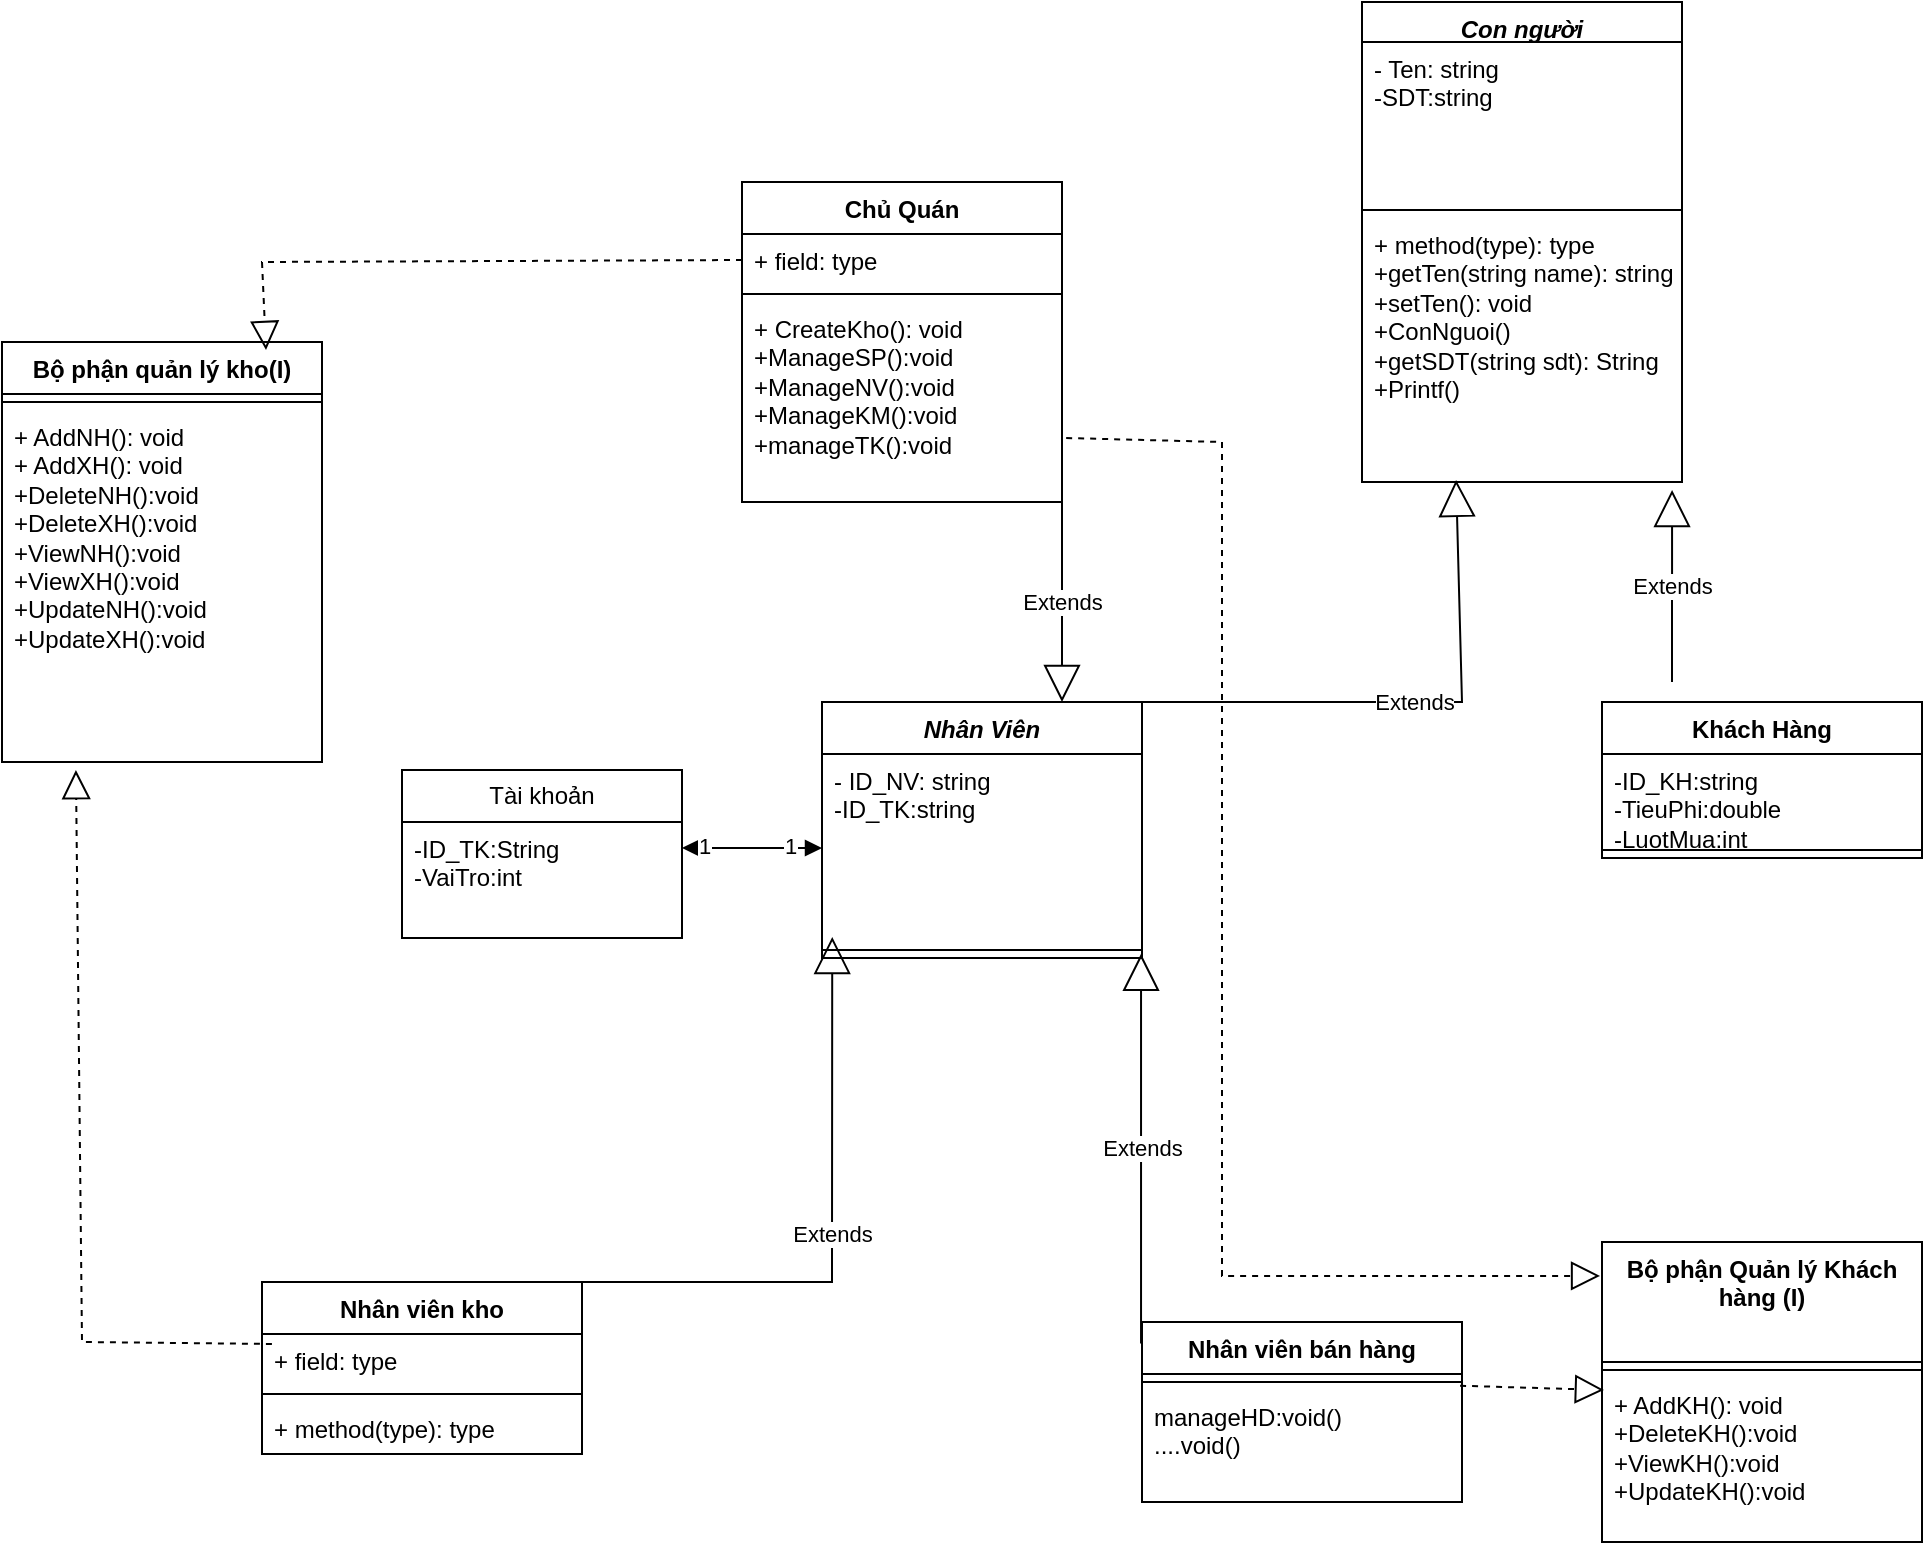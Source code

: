 <mxfile version="26.0.15">
  <diagram id="C5RBs43oDa-KdzZeNtuy" name="Page-1">
    <mxGraphModel dx="2260" dy="580" grid="1" gridSize="10" guides="1" tooltips="1" connect="1" arrows="1" fold="1" page="1" pageScale="1" pageWidth="827" pageHeight="1169" math="0" shadow="0">
      <root>
        <mxCell id="WIyWlLk6GJQsqaUBKTNV-0" />
        <mxCell id="WIyWlLk6GJQsqaUBKTNV-1" parent="WIyWlLk6GJQsqaUBKTNV-0" />
        <mxCell id="RzAZ1FQXElwhh7SouEmg-1" value="&lt;i&gt;Con người&lt;/i&gt;" style="swimlane;fontStyle=1;align=center;verticalAlign=top;childLayout=stackLayout;horizontal=1;startSize=20;horizontalStack=0;resizeParent=1;resizeParentMax=0;resizeLast=0;collapsible=1;marginBottom=0;whiteSpace=wrap;html=1;" vertex="1" parent="WIyWlLk6GJQsqaUBKTNV-1">
          <mxGeometry x="350" y="10" width="160" height="240" as="geometry" />
        </mxCell>
        <mxCell id="RzAZ1FQXElwhh7SouEmg-2" value="- Ten: string&lt;div&gt;-SDT:string&lt;br&gt;&lt;div&gt;&lt;br&gt;&lt;/div&gt;&lt;/div&gt;" style="text;strokeColor=none;fillColor=none;align=left;verticalAlign=top;spacingLeft=4;spacingRight=4;overflow=hidden;rotatable=0;points=[[0,0.5],[1,0.5]];portConstraint=eastwest;whiteSpace=wrap;html=1;" vertex="1" parent="RzAZ1FQXElwhh7SouEmg-1">
          <mxGeometry y="20" width="160" height="80" as="geometry" />
        </mxCell>
        <mxCell id="RzAZ1FQXElwhh7SouEmg-3" value="" style="line;strokeWidth=1;fillColor=none;align=left;verticalAlign=middle;spacingTop=-1;spacingLeft=3;spacingRight=3;rotatable=0;labelPosition=right;points=[];portConstraint=eastwest;strokeColor=inherit;" vertex="1" parent="RzAZ1FQXElwhh7SouEmg-1">
          <mxGeometry y="100" width="160" height="8" as="geometry" />
        </mxCell>
        <mxCell id="RzAZ1FQXElwhh7SouEmg-4" value="+ method(type): type&lt;div&gt;+getTen(string name): string&lt;/div&gt;&lt;div&gt;+setTen(): void&lt;/div&gt;&lt;div&gt;+ConNguoi()&lt;/div&gt;&lt;div&gt;+getSDT(string sdt): String&lt;/div&gt;&lt;div&gt;+Printf()&amp;nbsp;&lt;/div&gt;" style="text;strokeColor=none;fillColor=none;align=left;verticalAlign=top;spacingLeft=4;spacingRight=4;overflow=hidden;rotatable=0;points=[[0,0.5],[1,0.5]];portConstraint=eastwest;whiteSpace=wrap;html=1;" vertex="1" parent="RzAZ1FQXElwhh7SouEmg-1">
          <mxGeometry y="108" width="160" height="132" as="geometry" />
        </mxCell>
        <mxCell id="RzAZ1FQXElwhh7SouEmg-5" value="&lt;i&gt;Nhân Viên&lt;/i&gt;&lt;div&gt;&lt;br&gt;&lt;/div&gt;" style="swimlane;fontStyle=1;align=center;verticalAlign=top;childLayout=stackLayout;horizontal=1;startSize=26;horizontalStack=0;resizeParent=1;resizeParentMax=0;resizeLast=0;collapsible=1;marginBottom=0;whiteSpace=wrap;html=1;" vertex="1" parent="WIyWlLk6GJQsqaUBKTNV-1">
          <mxGeometry x="80" y="360" width="160" height="128" as="geometry" />
        </mxCell>
        <mxCell id="RzAZ1FQXElwhh7SouEmg-6" value="- ID_NV: string&lt;div&gt;-ID_TK:string&lt;/div&gt;" style="text;strokeColor=none;fillColor=none;align=left;verticalAlign=top;spacingLeft=4;spacingRight=4;overflow=hidden;rotatable=0;points=[[0,0.5],[1,0.5]];portConstraint=eastwest;whiteSpace=wrap;html=1;" vertex="1" parent="RzAZ1FQXElwhh7SouEmg-5">
          <mxGeometry y="26" width="160" height="94" as="geometry" />
        </mxCell>
        <mxCell id="RzAZ1FQXElwhh7SouEmg-7" value="" style="line;strokeWidth=1;fillColor=none;align=left;verticalAlign=middle;spacingTop=-1;spacingLeft=3;spacingRight=3;rotatable=0;labelPosition=right;points=[];portConstraint=eastwest;strokeColor=inherit;" vertex="1" parent="RzAZ1FQXElwhh7SouEmg-5">
          <mxGeometry y="120" width="160" height="8" as="geometry" />
        </mxCell>
        <mxCell id="RzAZ1FQXElwhh7SouEmg-9" value="Khách Hàng&lt;div&gt;&lt;br&gt;&lt;/div&gt;" style="swimlane;fontStyle=1;align=center;verticalAlign=top;childLayout=stackLayout;horizontal=1;startSize=26;horizontalStack=0;resizeParent=1;resizeParentMax=0;resizeLast=0;collapsible=1;marginBottom=0;whiteSpace=wrap;html=1;" vertex="1" parent="WIyWlLk6GJQsqaUBKTNV-1">
          <mxGeometry x="470" y="360" width="160" height="78" as="geometry" />
        </mxCell>
        <mxCell id="RzAZ1FQXElwhh7SouEmg-10" value="-ID_KH:string&lt;div&gt;-TieuPhi:double&lt;/div&gt;&lt;div&gt;-LuotMua:int&lt;/div&gt;" style="text;strokeColor=none;fillColor=none;align=left;verticalAlign=top;spacingLeft=4;spacingRight=4;overflow=hidden;rotatable=0;points=[[0,0.5],[1,0.5]];portConstraint=eastwest;whiteSpace=wrap;html=1;" vertex="1" parent="RzAZ1FQXElwhh7SouEmg-9">
          <mxGeometry y="26" width="160" height="44" as="geometry" />
        </mxCell>
        <mxCell id="RzAZ1FQXElwhh7SouEmg-11" value="" style="line;strokeWidth=1;fillColor=none;align=left;verticalAlign=middle;spacingTop=-1;spacingLeft=3;spacingRight=3;rotatable=0;labelPosition=right;points=[];portConstraint=eastwest;strokeColor=inherit;" vertex="1" parent="RzAZ1FQXElwhh7SouEmg-9">
          <mxGeometry y="70" width="160" height="8" as="geometry" />
        </mxCell>
        <mxCell id="RzAZ1FQXElwhh7SouEmg-13" value="Extends" style="endArrow=block;endSize=16;endFill=0;html=1;rounded=0;exitX=1;exitY=0;exitDx=0;exitDy=0;entryX=0.294;entryY=0.992;entryDx=0;entryDy=0;entryPerimeter=0;" edge="1" parent="WIyWlLk6GJQsqaUBKTNV-1" source="RzAZ1FQXElwhh7SouEmg-5" target="RzAZ1FQXElwhh7SouEmg-4">
          <mxGeometry width="160" relative="1" as="geometry">
            <mxPoint x="220" y="320" as="sourcePoint" />
            <mxPoint x="380" y="320" as="targetPoint" />
            <Array as="points">
              <mxPoint x="400" y="360" />
            </Array>
          </mxGeometry>
        </mxCell>
        <mxCell id="RzAZ1FQXElwhh7SouEmg-15" value="Extends" style="endArrow=block;endSize=16;endFill=0;html=1;rounded=0;entryX=0.969;entryY=1.03;entryDx=0;entryDy=0;entryPerimeter=0;" edge="1" parent="WIyWlLk6GJQsqaUBKTNV-1" target="RzAZ1FQXElwhh7SouEmg-4">
          <mxGeometry width="160" relative="1" as="geometry">
            <mxPoint x="505" y="350" as="sourcePoint" />
            <mxPoint x="380" y="320" as="targetPoint" />
          </mxGeometry>
        </mxCell>
        <mxCell id="RzAZ1FQXElwhh7SouEmg-16" value="Nhân viên kho&lt;div&gt;&lt;br&gt;&lt;/div&gt;" style="swimlane;fontStyle=1;align=center;verticalAlign=top;childLayout=stackLayout;horizontal=1;startSize=26;horizontalStack=0;resizeParent=1;resizeParentMax=0;resizeLast=0;collapsible=1;marginBottom=0;whiteSpace=wrap;html=1;" vertex="1" parent="WIyWlLk6GJQsqaUBKTNV-1">
          <mxGeometry x="-200" y="650" width="160" height="86" as="geometry" />
        </mxCell>
        <mxCell id="RzAZ1FQXElwhh7SouEmg-17" value="+ field: type" style="text;strokeColor=none;fillColor=none;align=left;verticalAlign=top;spacingLeft=4;spacingRight=4;overflow=hidden;rotatable=0;points=[[0,0.5],[1,0.5]];portConstraint=eastwest;whiteSpace=wrap;html=1;" vertex="1" parent="RzAZ1FQXElwhh7SouEmg-16">
          <mxGeometry y="26" width="160" height="26" as="geometry" />
        </mxCell>
        <mxCell id="RzAZ1FQXElwhh7SouEmg-18" value="" style="line;strokeWidth=1;fillColor=none;align=left;verticalAlign=middle;spacingTop=-1;spacingLeft=3;spacingRight=3;rotatable=0;labelPosition=right;points=[];portConstraint=eastwest;strokeColor=inherit;" vertex="1" parent="RzAZ1FQXElwhh7SouEmg-16">
          <mxGeometry y="52" width="160" height="8" as="geometry" />
        </mxCell>
        <mxCell id="RzAZ1FQXElwhh7SouEmg-19" value="+ method(type): type" style="text;strokeColor=none;fillColor=none;align=left;verticalAlign=top;spacingLeft=4;spacingRight=4;overflow=hidden;rotatable=0;points=[[0,0.5],[1,0.5]];portConstraint=eastwest;whiteSpace=wrap;html=1;" vertex="1" parent="RzAZ1FQXElwhh7SouEmg-16">
          <mxGeometry y="60" width="160" height="26" as="geometry" />
        </mxCell>
        <mxCell id="RzAZ1FQXElwhh7SouEmg-20" value="Nhân viên bán hàng&lt;div&gt;&lt;br&gt;&lt;/div&gt;" style="swimlane;fontStyle=1;align=center;verticalAlign=top;childLayout=stackLayout;horizontal=1;startSize=26;horizontalStack=0;resizeParent=1;resizeParentMax=0;resizeLast=0;collapsible=1;marginBottom=0;whiteSpace=wrap;html=1;" vertex="1" parent="WIyWlLk6GJQsqaUBKTNV-1">
          <mxGeometry x="240" y="670" width="160" height="90" as="geometry" />
        </mxCell>
        <mxCell id="RzAZ1FQXElwhh7SouEmg-22" value="" style="line;strokeWidth=1;fillColor=none;align=left;verticalAlign=middle;spacingTop=-1;spacingLeft=3;spacingRight=3;rotatable=0;labelPosition=right;points=[];portConstraint=eastwest;strokeColor=inherit;" vertex="1" parent="RzAZ1FQXElwhh7SouEmg-20">
          <mxGeometry y="26" width="160" height="8" as="geometry" />
        </mxCell>
        <mxCell id="RzAZ1FQXElwhh7SouEmg-21" value="manageHD:void()&lt;div&gt;....void()&lt;/div&gt;" style="text;strokeColor=none;fillColor=none;align=left;verticalAlign=top;spacingLeft=4;spacingRight=4;overflow=hidden;rotatable=0;points=[[0,0.5],[1,0.5]];portConstraint=eastwest;whiteSpace=wrap;html=1;" vertex="1" parent="RzAZ1FQXElwhh7SouEmg-20">
          <mxGeometry y="34" width="160" height="56" as="geometry" />
        </mxCell>
        <mxCell id="RzAZ1FQXElwhh7SouEmg-24" value="Bộ phận quản lý kho(I)" style="swimlane;fontStyle=1;align=center;verticalAlign=top;childLayout=stackLayout;horizontal=1;startSize=26;horizontalStack=0;resizeParent=1;resizeParentMax=0;resizeLast=0;collapsible=1;marginBottom=0;whiteSpace=wrap;html=1;" vertex="1" parent="WIyWlLk6GJQsqaUBKTNV-1">
          <mxGeometry x="-330" y="180" width="160" height="210" as="geometry" />
        </mxCell>
        <mxCell id="RzAZ1FQXElwhh7SouEmg-26" value="" style="line;strokeWidth=1;fillColor=none;align=left;verticalAlign=middle;spacingTop=-1;spacingLeft=3;spacingRight=3;rotatable=0;labelPosition=right;points=[];portConstraint=eastwest;strokeColor=inherit;" vertex="1" parent="RzAZ1FQXElwhh7SouEmg-24">
          <mxGeometry y="26" width="160" height="8" as="geometry" />
        </mxCell>
        <mxCell id="RzAZ1FQXElwhh7SouEmg-27" value="+ AddNH(): void&lt;div&gt;+ AddXH(): void&lt;/div&gt;&lt;div&gt;+DeleteNH():void&lt;/div&gt;&lt;div&gt;+DeleteXH():void&lt;/div&gt;&lt;div&gt;+ViewNH():void&lt;/div&gt;&lt;div&gt;+ViewXH():void&lt;/div&gt;&lt;div&gt;+UpdateNH():void&lt;/div&gt;&lt;div&gt;+UpdateXH():void&lt;/div&gt;&lt;div&gt;&lt;br&gt;&lt;/div&gt;" style="text;strokeColor=none;fillColor=none;align=left;verticalAlign=top;spacingLeft=4;spacingRight=4;overflow=hidden;rotatable=0;points=[[0,0.5],[1,0.5]];portConstraint=eastwest;whiteSpace=wrap;html=1;" vertex="1" parent="RzAZ1FQXElwhh7SouEmg-24">
          <mxGeometry y="34" width="160" height="176" as="geometry" />
        </mxCell>
        <mxCell id="RzAZ1FQXElwhh7SouEmg-28" value="Chủ Quán&lt;div&gt;&lt;br&gt;&lt;/div&gt;" style="swimlane;fontStyle=1;align=center;verticalAlign=top;childLayout=stackLayout;horizontal=1;startSize=26;horizontalStack=0;resizeParent=1;resizeParentMax=0;resizeLast=0;collapsible=1;marginBottom=0;whiteSpace=wrap;html=1;" vertex="1" parent="WIyWlLk6GJQsqaUBKTNV-1">
          <mxGeometry x="40" y="100" width="160" height="160" as="geometry" />
        </mxCell>
        <mxCell id="RzAZ1FQXElwhh7SouEmg-29" value="+ field: type" style="text;strokeColor=none;fillColor=none;align=left;verticalAlign=top;spacingLeft=4;spacingRight=4;overflow=hidden;rotatable=0;points=[[0,0.5],[1,0.5]];portConstraint=eastwest;whiteSpace=wrap;html=1;" vertex="1" parent="RzAZ1FQXElwhh7SouEmg-28">
          <mxGeometry y="26" width="160" height="26" as="geometry" />
        </mxCell>
        <mxCell id="RzAZ1FQXElwhh7SouEmg-30" value="" style="line;strokeWidth=1;fillColor=none;align=left;verticalAlign=middle;spacingTop=-1;spacingLeft=3;spacingRight=3;rotatable=0;labelPosition=right;points=[];portConstraint=eastwest;strokeColor=inherit;" vertex="1" parent="RzAZ1FQXElwhh7SouEmg-28">
          <mxGeometry y="52" width="160" height="8" as="geometry" />
        </mxCell>
        <mxCell id="RzAZ1FQXElwhh7SouEmg-31" value="+ CreateKho(): void&lt;div&gt;+ManageSP():void&lt;/div&gt;&lt;div&gt;+ManageNV():void&lt;/div&gt;&lt;div&gt;+ManageKM():void&lt;/div&gt;&lt;div&gt;+manageTK():void&lt;/div&gt;&lt;div&gt;&lt;br&gt;&lt;/div&gt;" style="text;strokeColor=none;fillColor=none;align=left;verticalAlign=top;spacingLeft=4;spacingRight=4;overflow=hidden;rotatable=0;points=[[0,0.5],[1,0.5]];portConstraint=eastwest;whiteSpace=wrap;html=1;" vertex="1" parent="RzAZ1FQXElwhh7SouEmg-28">
          <mxGeometry y="60" width="160" height="100" as="geometry" />
        </mxCell>
        <mxCell id="RzAZ1FQXElwhh7SouEmg-33" value="Extends" style="endArrow=block;endSize=16;endFill=0;html=1;rounded=0;entryX=0.75;entryY=0;entryDx=0;entryDy=0;" edge="1" parent="WIyWlLk6GJQsqaUBKTNV-1" target="RzAZ1FQXElwhh7SouEmg-5">
          <mxGeometry width="160" relative="1" as="geometry">
            <mxPoint x="200" y="260" as="sourcePoint" />
            <mxPoint x="350" y="130" as="targetPoint" />
          </mxGeometry>
        </mxCell>
        <mxCell id="RzAZ1FQXElwhh7SouEmg-37" value="Extends" style="endArrow=block;endSize=16;endFill=0;html=1;rounded=0;exitX=-0.003;exitY=0.119;exitDx=0;exitDy=0;exitPerimeter=0;entryX=0.997;entryY=0.735;entryDx=0;entryDy=0;entryPerimeter=0;" edge="1" parent="WIyWlLk6GJQsqaUBKTNV-1" source="RzAZ1FQXElwhh7SouEmg-20" target="RzAZ1FQXElwhh7SouEmg-7">
          <mxGeometry width="160" relative="1" as="geometry">
            <mxPoint x="341.68" y="489.742" as="sourcePoint" />
            <mxPoint x="260" y="460" as="targetPoint" />
          </mxGeometry>
        </mxCell>
        <mxCell id="RzAZ1FQXElwhh7SouEmg-38" value="" style="endArrow=block;dashed=1;endFill=0;endSize=12;html=1;rounded=0;exitX=0.031;exitY=0.192;exitDx=0;exitDy=0;exitPerimeter=0;entryX=0.231;entryY=1.023;entryDx=0;entryDy=0;entryPerimeter=0;" edge="1" parent="WIyWlLk6GJQsqaUBKTNV-1" source="RzAZ1FQXElwhh7SouEmg-17" target="RzAZ1FQXElwhh7SouEmg-27">
          <mxGeometry width="160" relative="1" as="geometry">
            <mxPoint x="-30" y="340" as="sourcePoint" />
            <mxPoint x="130" y="340" as="targetPoint" />
            <Array as="points">
              <mxPoint x="-290" y="680" />
            </Array>
          </mxGeometry>
        </mxCell>
        <mxCell id="RzAZ1FQXElwhh7SouEmg-36" value="Extends" style="endArrow=block;endSize=16;endFill=0;html=1;rounded=0;entryX=0.032;entryY=0.973;entryDx=0;entryDy=0;entryPerimeter=0;exitX=1;exitY=0;exitDx=0;exitDy=0;" edge="1" parent="WIyWlLk6GJQsqaUBKTNV-1" source="RzAZ1FQXElwhh7SouEmg-16" target="RzAZ1FQXElwhh7SouEmg-6">
          <mxGeometry width="160" relative="1" as="geometry">
            <mxPoint x="20" y="490" as="sourcePoint" />
            <mxPoint x="130" y="500" as="targetPoint" />
            <Array as="points">
              <mxPoint x="85" y="650" />
            </Array>
          </mxGeometry>
        </mxCell>
        <mxCell id="RzAZ1FQXElwhh7SouEmg-39" value="" style="endArrow=block;dashed=1;endFill=0;endSize=12;html=1;rounded=0;exitX=0;exitY=0.5;exitDx=0;exitDy=0;entryX=0.825;entryY=0.019;entryDx=0;entryDy=0;entryPerimeter=0;" edge="1" parent="WIyWlLk6GJQsqaUBKTNV-1" source="RzAZ1FQXElwhh7SouEmg-29" target="RzAZ1FQXElwhh7SouEmg-24">
          <mxGeometry width="160" relative="1" as="geometry">
            <mxPoint x="-30" y="340" as="sourcePoint" />
            <mxPoint x="130" y="340" as="targetPoint" />
            <Array as="points">
              <mxPoint x="-200" y="140" />
            </Array>
          </mxGeometry>
        </mxCell>
        <mxCell id="RzAZ1FQXElwhh7SouEmg-40" value="Bộ phận Quản lý Khách hàng (I)" style="swimlane;fontStyle=1;align=center;verticalAlign=top;childLayout=stackLayout;horizontal=1;startSize=60;horizontalStack=0;resizeParent=1;resizeParentMax=0;resizeLast=0;collapsible=1;marginBottom=0;whiteSpace=wrap;html=1;" vertex="1" parent="WIyWlLk6GJQsqaUBKTNV-1">
          <mxGeometry x="470" y="630" width="160" height="150" as="geometry" />
        </mxCell>
        <mxCell id="RzAZ1FQXElwhh7SouEmg-42" value="" style="line;strokeWidth=1;fillColor=none;align=left;verticalAlign=middle;spacingTop=-1;spacingLeft=3;spacingRight=3;rotatable=0;labelPosition=right;points=[];portConstraint=eastwest;strokeColor=inherit;" vertex="1" parent="RzAZ1FQXElwhh7SouEmg-40">
          <mxGeometry y="60" width="160" height="8" as="geometry" />
        </mxCell>
        <mxCell id="RzAZ1FQXElwhh7SouEmg-43" value="&lt;div&gt;+ AddKH(): void&lt;/div&gt;&lt;div&gt;+DeleteKH():void&lt;/div&gt;&lt;div&gt;+ViewKH():void&lt;/div&gt;&lt;div&gt;+UpdateKH():void&lt;/div&gt;&lt;div&gt;&lt;br&gt;&lt;/div&gt;" style="text;strokeColor=none;fillColor=none;align=left;verticalAlign=top;spacingLeft=4;spacingRight=4;overflow=hidden;rotatable=0;points=[[0,0.5],[1,0.5]];portConstraint=eastwest;whiteSpace=wrap;html=1;" vertex="1" parent="RzAZ1FQXElwhh7SouEmg-40">
          <mxGeometry y="68" width="160" height="82" as="geometry" />
        </mxCell>
        <mxCell id="RzAZ1FQXElwhh7SouEmg-44" value="" style="endArrow=block;dashed=1;endFill=0;endSize=12;html=1;rounded=0;entryX=-0.006;entryY=0.113;entryDx=0;entryDy=0;entryPerimeter=0;exitX=1.013;exitY=0.68;exitDx=0;exitDy=0;exitPerimeter=0;" edge="1" parent="WIyWlLk6GJQsqaUBKTNV-1" source="RzAZ1FQXElwhh7SouEmg-31" target="RzAZ1FQXElwhh7SouEmg-40">
          <mxGeometry width="160" relative="1" as="geometry">
            <mxPoint x="130" y="330" as="sourcePoint" />
            <mxPoint x="290" y="330" as="targetPoint" />
            <Array as="points">
              <mxPoint x="280" y="230" />
              <mxPoint x="280" y="480" />
              <mxPoint x="280" y="647" />
            </Array>
          </mxGeometry>
        </mxCell>
        <mxCell id="RzAZ1FQXElwhh7SouEmg-51" value="" style="endArrow=block;dashed=1;endFill=0;endSize=12;html=1;rounded=0;exitX=0.994;exitY=-0.038;exitDx=0;exitDy=0;exitPerimeter=0;entryX=0.006;entryY=0.073;entryDx=0;entryDy=0;entryPerimeter=0;" edge="1" parent="WIyWlLk6GJQsqaUBKTNV-1" source="RzAZ1FQXElwhh7SouEmg-21" target="RzAZ1FQXElwhh7SouEmg-43">
          <mxGeometry width="160" relative="1" as="geometry">
            <mxPoint x="350" y="530" as="sourcePoint" />
            <mxPoint x="510" y="530" as="targetPoint" />
          </mxGeometry>
        </mxCell>
        <mxCell id="RzAZ1FQXElwhh7SouEmg-52" value="Tài khoản" style="swimlane;fontStyle=0;childLayout=stackLayout;horizontal=1;startSize=26;fillColor=none;horizontalStack=0;resizeParent=1;resizeParentMax=0;resizeLast=0;collapsible=1;marginBottom=0;whiteSpace=wrap;html=1;" vertex="1" parent="WIyWlLk6GJQsqaUBKTNV-1">
          <mxGeometry x="-130" y="394" width="140" height="84" as="geometry" />
        </mxCell>
        <mxCell id="RzAZ1FQXElwhh7SouEmg-54" value="-ID_TK:String&lt;div&gt;-VaiTro:int&lt;/div&gt;&lt;div&gt;&lt;br&gt;&lt;/div&gt;" style="text;strokeColor=none;fillColor=none;align=left;verticalAlign=top;spacingLeft=4;spacingRight=4;overflow=hidden;rotatable=0;points=[[0,0.5],[1,0.5]];portConstraint=eastwest;whiteSpace=wrap;html=1;" vertex="1" parent="RzAZ1FQXElwhh7SouEmg-52">
          <mxGeometry y="26" width="140" height="58" as="geometry" />
        </mxCell>
        <mxCell id="RzAZ1FQXElwhh7SouEmg-57" value="" style="endArrow=block;startArrow=block;endFill=1;startFill=1;html=1;rounded=0;exitX=1;exitY=0.5;exitDx=0;exitDy=0;entryX=0;entryY=0.5;entryDx=0;entryDy=0;" edge="1" parent="WIyWlLk6GJQsqaUBKTNV-1" target="RzAZ1FQXElwhh7SouEmg-6">
          <mxGeometry width="160" relative="1" as="geometry">
            <mxPoint x="10" y="433" as="sourcePoint" />
            <mxPoint x="290" y="330" as="targetPoint" />
          </mxGeometry>
        </mxCell>
        <mxCell id="RzAZ1FQXElwhh7SouEmg-58" value="1" style="edgeLabel;html=1;align=center;verticalAlign=middle;resizable=0;points=[];" vertex="1" connectable="0" parent="RzAZ1FQXElwhh7SouEmg-57">
          <mxGeometry x="-0.305" y="2" relative="1" as="geometry">
            <mxPoint x="-14" y="1" as="offset" />
          </mxGeometry>
        </mxCell>
        <mxCell id="RzAZ1FQXElwhh7SouEmg-59" value="1" style="edgeLabel;html=1;align=center;verticalAlign=middle;resizable=0;points=[];" vertex="1" connectable="0" parent="RzAZ1FQXElwhh7SouEmg-57">
          <mxGeometry x="0.552" y="2" relative="1" as="geometry">
            <mxPoint x="-1" y="1" as="offset" />
          </mxGeometry>
        </mxCell>
      </root>
    </mxGraphModel>
  </diagram>
</mxfile>
